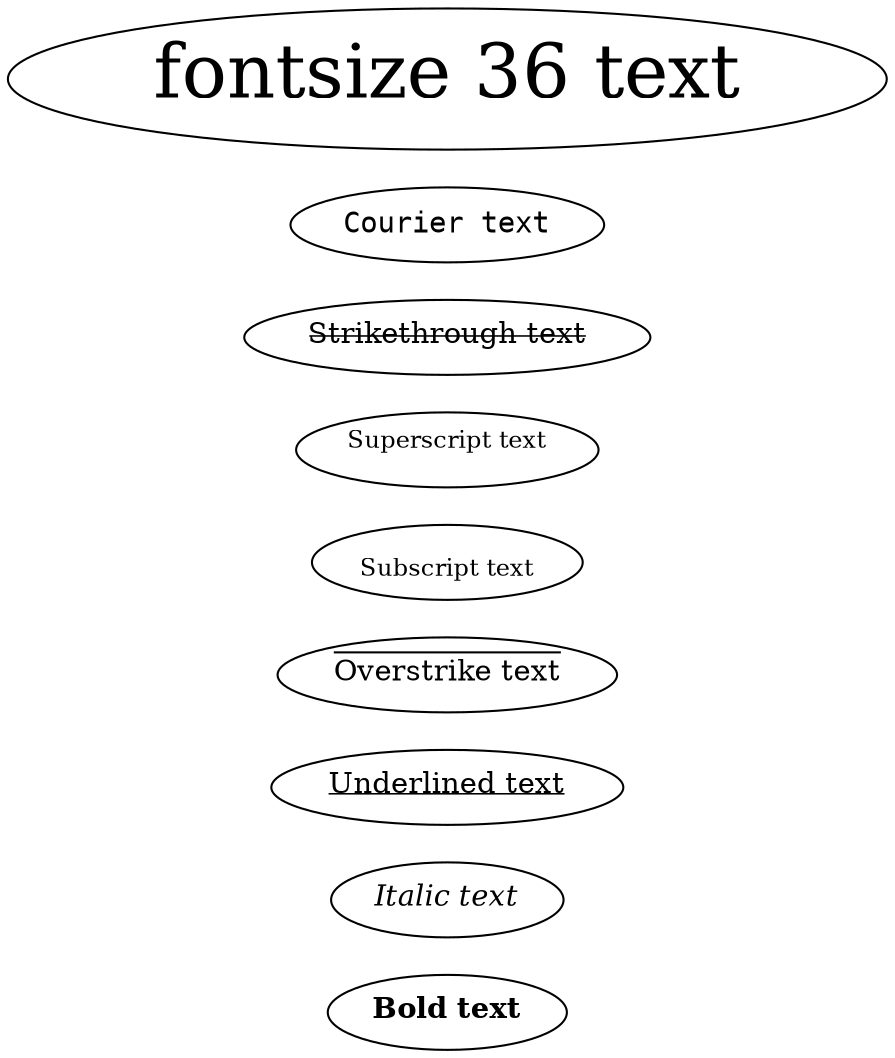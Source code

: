 digraph H {
  xdotversion=1.7
  rankdir=LR
  a [label=<<B>Bold text</B>>]
  b [label=<<I>Italic text</I>>]
  c [label=<<U>Underlined text</U>>]
  d [label=<<O>Overstrike text</O>>]
  e [label=<<SUB>Subscript text</SUB>>]
  f [label=<<SUP>Superscript text</SUP>>]
  g [label=<<S>Strikethrough text</S>>]
  h [label=<<FONT FACE="courier">Courier text</FONT>>]    
  i [label=<<FONT POINT-SIZE="36">fontsize 36 text</FONT>>]    
}

